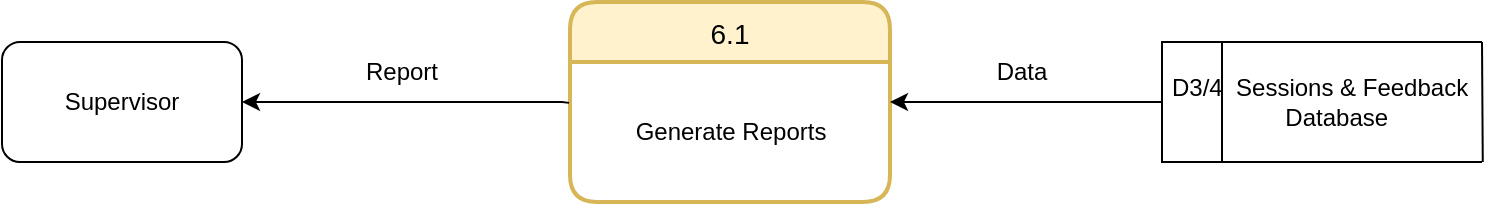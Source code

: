 <mxfile version="20.8.16" type="device"><diagram id="0lUCq-d0uasWBDPMCD7H" name="Page-1"><mxGraphModel dx="1430" dy="831" grid="1" gridSize="10" guides="1" tooltips="1" connect="1" arrows="1" fold="1" page="1" pageScale="1" pageWidth="827" pageHeight="1169" math="0" shadow="0"><root><mxCell id="0"/><mxCell id="1" parent="0"/><mxCell id="-FQx81BhShUdD3TucsOS-1" value="6.1" style="swimlane;childLayout=stackLayout;horizontal=1;startSize=30;horizontalStack=0;rounded=1;fontSize=14;fontStyle=0;strokeWidth=2;resizeParent=0;resizeLast=1;shadow=0;dashed=0;align=center;fillColor=#fff2cc;strokeColor=#d6b656;" parent="1" vertex="1"><mxGeometry x="334" y="150" width="160" height="100" as="geometry"/></mxCell><mxCell id="-FQx81BhShUdD3TucsOS-10" value="Generate Reports" style="text;html=1;align=center;verticalAlign=middle;resizable=0;points=[];autosize=1;strokeColor=none;fillColor=none;" parent="-FQx81BhShUdD3TucsOS-1" vertex="1"><mxGeometry y="30" width="160" height="70" as="geometry"/></mxCell><mxCell id="-FQx81BhShUdD3TucsOS-16" style="edgeStyle=orthogonalEdgeStyle;rounded=0;orthogonalLoop=1;jettySize=auto;html=1;exitX=1;exitY=0.75;exitDx=0;exitDy=0;entryX=1;entryY=0.75;entryDx=0;entryDy=0;" parent="1" source="-FQx81BhShUdD3TucsOS-3" target="-FQx81BhShUdD3TucsOS-3" edge="1"><mxGeometry relative="1" as="geometry"><mxPoint x="330" y="214.833" as="targetPoint"/></mxGeometry></mxCell><mxCell id="-FQx81BhShUdD3TucsOS-17" style="edgeStyle=orthogonalEdgeStyle;rounded=0;orthogonalLoop=1;jettySize=auto;html=1;exitX=1;exitY=0.5;exitDx=0;exitDy=0;startArrow=classic;startFill=1;endArrow=none;endFill=0;entryX=-0.003;entryY=0.292;entryDx=0;entryDy=0;entryPerimeter=0;" parent="1" source="-FQx81BhShUdD3TucsOS-3" edge="1" target="-FQx81BhShUdD3TucsOS-10"><mxGeometry relative="1" as="geometry"><mxPoint x="330" y="214.833" as="targetPoint"/><Array as="points"><mxPoint x="330" y="200"/></Array></mxGeometry></mxCell><mxCell id="-FQx81BhShUdD3TucsOS-3" value="Supervisor" style="rounded=1;whiteSpace=wrap;html=1;" parent="1" vertex="1"><mxGeometry x="50" y="170" width="120" height="60" as="geometry"/></mxCell><mxCell id="-FQx81BhShUdD3TucsOS-23" value="Report" style="text;html=1;strokeColor=none;fillColor=none;align=center;verticalAlign=middle;whiteSpace=wrap;rounded=0;" parent="1" vertex="1"><mxGeometry x="200" y="170" width="100" height="30" as="geometry"/></mxCell><mxCell id="-FQx81BhShUdD3TucsOS-26" style="edgeStyle=orthogonalEdgeStyle;rounded=0;orthogonalLoop=1;jettySize=auto;html=1;exitX=0;exitY=0.5;exitDx=0;exitDy=0;startArrow=none;startFill=0;endArrow=classic;endFill=1;" parent="1" target="-FQx81BhShUdD3TucsOS-10" edge="1"><mxGeometry relative="1" as="geometry"><mxPoint x="630" y="215" as="sourcePoint"/><Array as="points"><mxPoint x="630" y="200"/></Array></mxGeometry></mxCell><mxCell id="-FQx81BhShUdD3TucsOS-28" value="Data" style="text;html=1;strokeColor=none;fillColor=none;align=center;verticalAlign=middle;whiteSpace=wrap;rounded=0;" parent="1" vertex="1"><mxGeometry x="500" y="170" width="120" height="30" as="geometry"/></mxCell><mxCell id="8iAJksmvuTKfxgndNjX8-1" value="D3/4&amp;nbsp; Sessions &amp;amp; Feedback&lt;br&gt;&lt;span style=&quot;white-space: pre;&quot;&gt;&#9;&lt;/span&gt;&lt;span style=&quot;white-space: pre;&quot;&gt;&#9;&lt;/span&gt;&amp;nbsp;Database" style="html=1;dashed=0;whitespace=wrap;shape=mxgraph.dfd.dataStoreID;align=left;spacingLeft=3;points=[[0,0],[0.5,0],[1,0],[0,0.5],[1,0.5],[0,1],[0.5,1],[1,1]];comic=0;noLabel=0;container=0;metaEdit=0;shadow=0;perimeterSpacing=0;fillStyle=solid;" vertex="1" parent="1"><mxGeometry x="630" y="170" width="160" height="60" as="geometry"/></mxCell><mxCell id="8iAJksmvuTKfxgndNjX8-2" value="" style="endArrow=none;html=1;rounded=0;exitX=1;exitY=1;exitDx=0;exitDy=0;" edge="1" parent="1"><mxGeometry width="50" height="50" relative="1" as="geometry"><mxPoint x="790.39" y="230" as="sourcePoint"/><mxPoint x="790.0" y="170" as="targetPoint"/></mxGeometry></mxCell></root></mxGraphModel></diagram></mxfile>